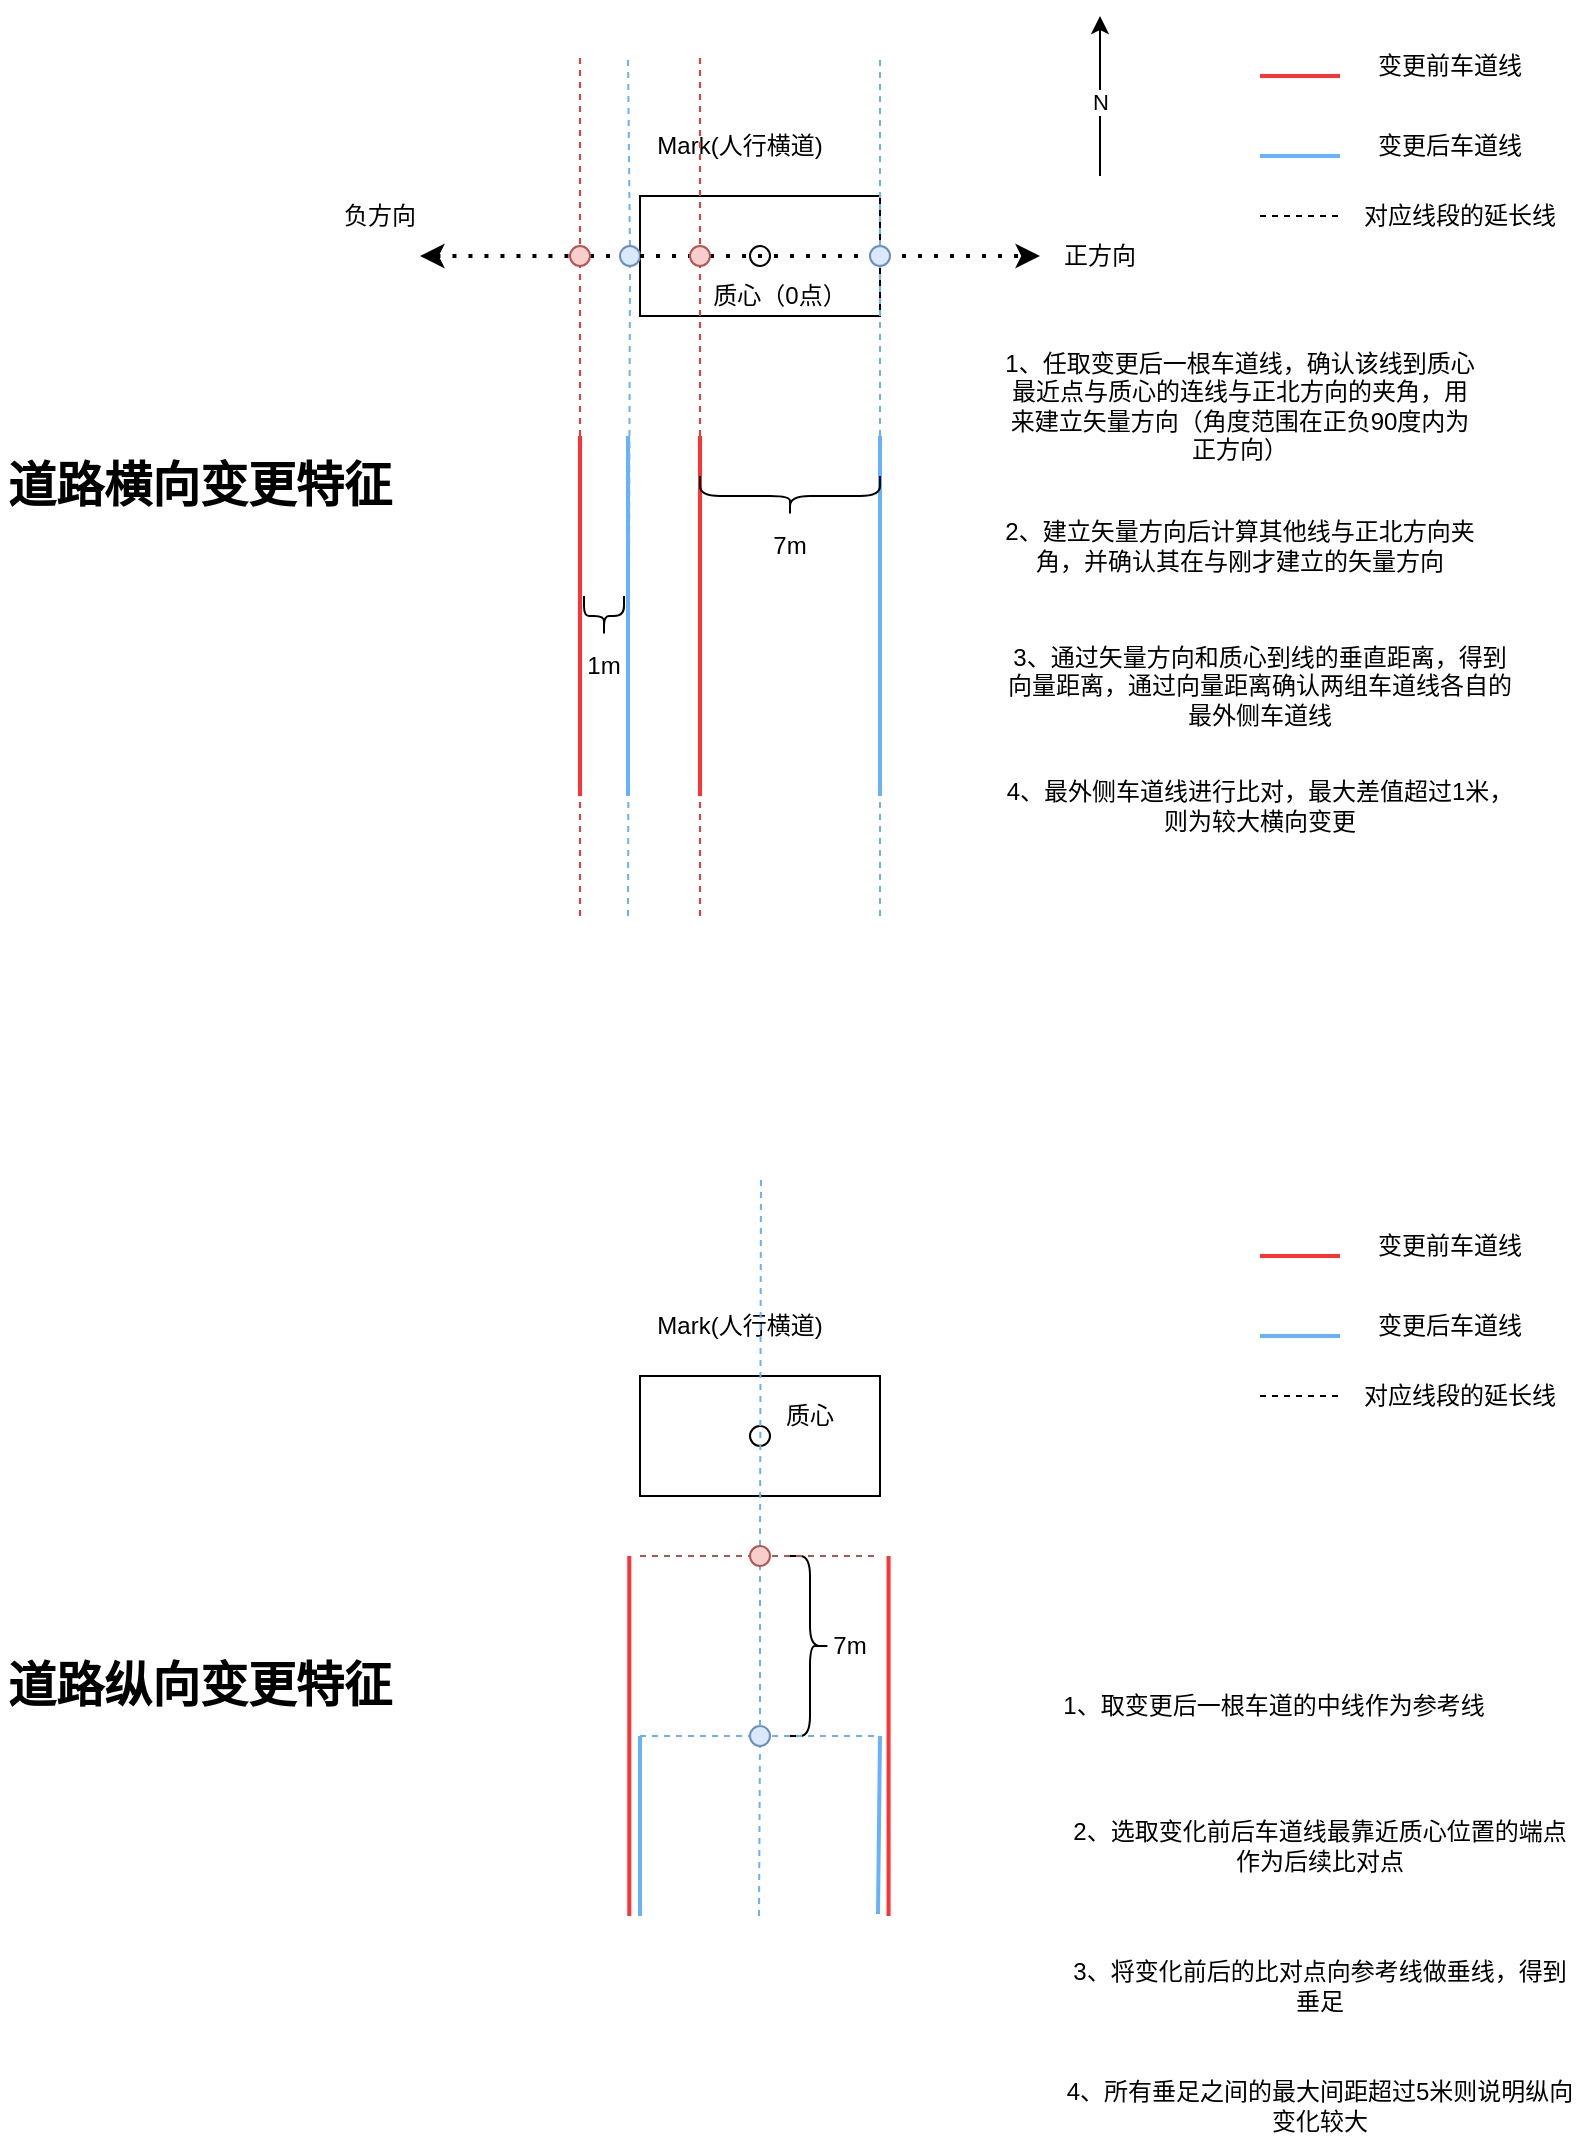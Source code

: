 <mxfile version="22.1.15" type="github">
  <diagram name="第 1 页" id="Mc1BrW1mfo-ztDNVH1h_">
    <mxGraphModel dx="1024" dy="569" grid="1" gridSize="10" guides="1" tooltips="1" connect="1" arrows="1" fold="1" page="1" pageScale="1" pageWidth="827" pageHeight="1169" math="0" shadow="0">
      <root>
        <mxCell id="0" />
        <mxCell id="1" parent="0" />
        <mxCell id="IqBI72seaW1LNSzaQeUF-1" value="" style="endArrow=none;html=1;rounded=0;strokeWidth=2;strokeColor=#FF3333;" edge="1" parent="1">
          <mxGeometry width="50" height="50" relative="1" as="geometry">
            <mxPoint x="340" y="400" as="sourcePoint" />
            <mxPoint x="340" y="220" as="targetPoint" />
          </mxGeometry>
        </mxCell>
        <mxCell id="IqBI72seaW1LNSzaQeUF-2" value="" style="rounded=0;whiteSpace=wrap;html=1;" vertex="1" parent="1">
          <mxGeometry x="370" y="100" width="120" height="60" as="geometry" />
        </mxCell>
        <mxCell id="IqBI72seaW1LNSzaQeUF-3" value="Mark(人行横道)" style="text;html=1;strokeColor=none;fillColor=none;align=center;verticalAlign=middle;whiteSpace=wrap;rounded=0;" vertex="1" parent="1">
          <mxGeometry x="370" y="60" width="100" height="30" as="geometry" />
        </mxCell>
        <mxCell id="IqBI72seaW1LNSzaQeUF-4" value="" style="ellipse;whiteSpace=wrap;html=1;aspect=fixed;" vertex="1" parent="1">
          <mxGeometry x="425" y="125" width="10" height="10" as="geometry" />
        </mxCell>
        <mxCell id="IqBI72seaW1LNSzaQeUF-5" value="质心（0点）" style="text;html=1;strokeColor=none;fillColor=none;align=center;verticalAlign=middle;whiteSpace=wrap;rounded=0;" vertex="1" parent="1">
          <mxGeometry x="405" y="135" width="70" height="30" as="geometry" />
        </mxCell>
        <mxCell id="IqBI72seaW1LNSzaQeUF-6" value="" style="endArrow=none;html=1;rounded=0;strokeWidth=2;strokeColor=#FF3333;" edge="1" parent="1">
          <mxGeometry width="50" height="50" relative="1" as="geometry">
            <mxPoint x="720" y="40" as="sourcePoint" />
            <mxPoint x="680" y="40" as="targetPoint" />
          </mxGeometry>
        </mxCell>
        <mxCell id="IqBI72seaW1LNSzaQeUF-7" value="变更前车道线" style="text;html=1;strokeColor=none;fillColor=none;align=center;verticalAlign=middle;whiteSpace=wrap;rounded=0;" vertex="1" parent="1">
          <mxGeometry x="730" y="20" width="90" height="30" as="geometry" />
        </mxCell>
        <mxCell id="IqBI72seaW1LNSzaQeUF-8" value="" style="endArrow=none;html=1;rounded=0;strokeWidth=2;strokeColor=#66B2FF;" edge="1" parent="1">
          <mxGeometry width="50" height="50" relative="1" as="geometry">
            <mxPoint x="720" y="80" as="sourcePoint" />
            <mxPoint x="680" y="80" as="targetPoint" />
          </mxGeometry>
        </mxCell>
        <mxCell id="IqBI72seaW1LNSzaQeUF-9" value="变更后车道线" style="text;html=1;strokeColor=none;fillColor=none;align=center;verticalAlign=middle;whiteSpace=wrap;rounded=0;" vertex="1" parent="1">
          <mxGeometry x="730" y="60" width="90" height="30" as="geometry" />
        </mxCell>
        <mxCell id="IqBI72seaW1LNSzaQeUF-10" value="" style="endArrow=none;html=1;rounded=0;strokeWidth=2;strokeColor=#FF3333;" edge="1" parent="1">
          <mxGeometry width="50" height="50" relative="1" as="geometry">
            <mxPoint x="400" y="400" as="sourcePoint" />
            <mxPoint x="400" y="220" as="targetPoint" />
          </mxGeometry>
        </mxCell>
        <mxCell id="IqBI72seaW1LNSzaQeUF-11" value="" style="endArrow=none;html=1;rounded=0;strokeWidth=2;strokeColor=#66B2FF;" edge="1" parent="1">
          <mxGeometry width="50" height="50" relative="1" as="geometry">
            <mxPoint x="364" y="400" as="sourcePoint" />
            <mxPoint x="364" y="220" as="targetPoint" />
          </mxGeometry>
        </mxCell>
        <mxCell id="IqBI72seaW1LNSzaQeUF-12" value="" style="endArrow=none;html=1;rounded=0;strokeWidth=2;strokeColor=#66B2FF;" edge="1" parent="1">
          <mxGeometry width="50" height="50" relative="1" as="geometry">
            <mxPoint x="490" y="400" as="sourcePoint" />
            <mxPoint x="490" y="220" as="targetPoint" />
          </mxGeometry>
        </mxCell>
        <mxCell id="IqBI72seaW1LNSzaQeUF-14" value="" style="endArrow=none;dashed=1;html=1;rounded=0;strokeColor=#FF3333;" edge="1" parent="1">
          <mxGeometry width="50" height="50" relative="1" as="geometry">
            <mxPoint x="340" y="460" as="sourcePoint" />
            <mxPoint x="340" y="30" as="targetPoint" />
          </mxGeometry>
        </mxCell>
        <mxCell id="IqBI72seaW1LNSzaQeUF-15" value="" style="endArrow=none;dashed=1;html=1;rounded=0;strokeColor=#FF3333;" edge="1" parent="1">
          <mxGeometry width="50" height="50" relative="1" as="geometry">
            <mxPoint x="400" y="460" as="sourcePoint" />
            <mxPoint x="400" y="30" as="targetPoint" />
          </mxGeometry>
        </mxCell>
        <mxCell id="IqBI72seaW1LNSzaQeUF-16" value="" style="endArrow=none;dashed=1;html=1;rounded=0;" edge="1" parent="1">
          <mxGeometry width="50" height="50" relative="1" as="geometry">
            <mxPoint x="680" y="110" as="sourcePoint" />
            <mxPoint x="720" y="110" as="targetPoint" />
          </mxGeometry>
        </mxCell>
        <mxCell id="IqBI72seaW1LNSzaQeUF-17" value="对应线段的延长线" style="text;html=1;strokeColor=none;fillColor=none;align=center;verticalAlign=middle;whiteSpace=wrap;rounded=0;" vertex="1" parent="1">
          <mxGeometry x="730" y="95" width="100" height="30" as="geometry" />
        </mxCell>
        <mxCell id="IqBI72seaW1LNSzaQeUF-18" value="" style="endArrow=none;dashed=1;html=1;rounded=0;strokeColor=#66B2FF;fontColor=#66B2FF;" edge="1" parent="1" source="IqBI72seaW1LNSzaQeUF-27">
          <mxGeometry width="50" height="50" relative="1" as="geometry">
            <mxPoint x="364" y="460" as="sourcePoint" />
            <mxPoint x="364" y="30" as="targetPoint" />
          </mxGeometry>
        </mxCell>
        <mxCell id="IqBI72seaW1LNSzaQeUF-19" value="" style="endArrow=none;dashed=1;html=1;rounded=0;strokeColor=#66B2FF;fontColor=#66B2FF;" edge="1" parent="1" source="IqBI72seaW1LNSzaQeUF-32">
          <mxGeometry width="50" height="50" relative="1" as="geometry">
            <mxPoint x="490" y="460" as="sourcePoint" />
            <mxPoint x="490" y="30" as="targetPoint" />
          </mxGeometry>
        </mxCell>
        <mxCell id="IqBI72seaW1LNSzaQeUF-21" value="1、任取变更后一根车道线，确认该线到质心最近点与质心的连线与正北方向的夹角，用来建立矢量方向（角度范围在正负90度内为正方向）" style="text;html=1;strokeColor=none;fillColor=none;align=center;verticalAlign=middle;whiteSpace=wrap;rounded=0;" vertex="1" parent="1">
          <mxGeometry x="550" y="190" width="240" height="30" as="geometry" />
        </mxCell>
        <mxCell id="IqBI72seaW1LNSzaQeUF-22" value="2、建立矢量方向后计算其他线与正北方向夹角，并确认其在与刚才建立的矢量方向" style="text;html=1;strokeColor=none;fillColor=none;align=center;verticalAlign=middle;whiteSpace=wrap;rounded=0;" vertex="1" parent="1">
          <mxGeometry x="540" y="260" width="260" height="30" as="geometry" />
        </mxCell>
        <mxCell id="IqBI72seaW1LNSzaQeUF-26" value="" style="endArrow=classic;dashed=1;html=1;dashPattern=1 3;strokeWidth=2;rounded=0;endFill=1;" edge="1" parent="1" source="IqBI72seaW1LNSzaQeUF-30">
          <mxGeometry width="50" height="50" relative="1" as="geometry">
            <mxPoint x="310" y="129.64" as="sourcePoint" />
            <mxPoint x="570" y="130" as="targetPoint" />
          </mxGeometry>
        </mxCell>
        <mxCell id="IqBI72seaW1LNSzaQeUF-28" value="" style="endArrow=none;dashed=1;html=1;rounded=0;strokeColor=#66B2FF;fontColor=#66B2FF;" edge="1" parent="1" target="IqBI72seaW1LNSzaQeUF-27">
          <mxGeometry width="50" height="50" relative="1" as="geometry">
            <mxPoint x="364" y="460" as="sourcePoint" />
            <mxPoint x="364" y="30" as="targetPoint" />
          </mxGeometry>
        </mxCell>
        <mxCell id="IqBI72seaW1LNSzaQeUF-29" value="" style="endArrow=none;dashed=1;html=1;dashPattern=1 3;strokeWidth=2;rounded=0;" edge="1" parent="1" source="IqBI72seaW1LNSzaQeUF-34" target="IqBI72seaW1LNSzaQeUF-27">
          <mxGeometry width="50" height="50" relative="1" as="geometry">
            <mxPoint x="310" y="129.64" as="sourcePoint" />
            <mxPoint x="570" y="130" as="targetPoint" />
          </mxGeometry>
        </mxCell>
        <mxCell id="IqBI72seaW1LNSzaQeUF-27" value="" style="ellipse;whiteSpace=wrap;html=1;aspect=fixed;fillColor=#dae8fc;strokeColor=#6c8ebf;" vertex="1" parent="1">
          <mxGeometry x="360" y="125" width="10" height="10" as="geometry" />
        </mxCell>
        <mxCell id="IqBI72seaW1LNSzaQeUF-31" value="" style="endArrow=none;dashed=1;html=1;dashPattern=1 3;strokeWidth=2;rounded=0;" edge="1" parent="1" source="IqBI72seaW1LNSzaQeUF-27" target="IqBI72seaW1LNSzaQeUF-30">
          <mxGeometry width="50" height="50" relative="1" as="geometry">
            <mxPoint x="370" y="130" as="sourcePoint" />
            <mxPoint x="570" y="130" as="targetPoint" />
          </mxGeometry>
        </mxCell>
        <mxCell id="IqBI72seaW1LNSzaQeUF-30" value="" style="ellipse;whiteSpace=wrap;html=1;aspect=fixed;fillColor=#f8cecc;strokeColor=#b85450;" vertex="1" parent="1">
          <mxGeometry x="395" y="125" width="10" height="10" as="geometry" />
        </mxCell>
        <mxCell id="IqBI72seaW1LNSzaQeUF-33" value="" style="endArrow=none;dashed=1;html=1;rounded=0;strokeColor=#66B2FF;fontColor=#66B2FF;" edge="1" parent="1" target="IqBI72seaW1LNSzaQeUF-32">
          <mxGeometry width="50" height="50" relative="1" as="geometry">
            <mxPoint x="490" y="460" as="sourcePoint" />
            <mxPoint x="490" y="30" as="targetPoint" />
          </mxGeometry>
        </mxCell>
        <mxCell id="IqBI72seaW1LNSzaQeUF-32" value="" style="ellipse;whiteSpace=wrap;html=1;aspect=fixed;fillColor=#dae8fc;strokeColor=#6c8ebf;" vertex="1" parent="1">
          <mxGeometry x="485" y="125" width="10" height="10" as="geometry" />
        </mxCell>
        <mxCell id="IqBI72seaW1LNSzaQeUF-35" value="" style="endArrow=none;dashed=1;html=1;dashPattern=1 3;strokeWidth=2;rounded=0;startArrow=classic;startFill=1;" edge="1" parent="1" target="IqBI72seaW1LNSzaQeUF-34">
          <mxGeometry width="50" height="50" relative="1" as="geometry">
            <mxPoint x="260" y="130" as="sourcePoint" />
            <mxPoint x="360" y="130" as="targetPoint" />
          </mxGeometry>
        </mxCell>
        <mxCell id="IqBI72seaW1LNSzaQeUF-34" value="" style="ellipse;whiteSpace=wrap;html=1;aspect=fixed;fillColor=#f8cecc;strokeColor=#b85450;" vertex="1" parent="1">
          <mxGeometry x="335" y="125" width="10" height="10" as="geometry" />
        </mxCell>
        <mxCell id="IqBI72seaW1LNSzaQeUF-36" value="" style="endArrow=classic;html=1;rounded=0;" edge="1" parent="1">
          <mxGeometry width="50" height="50" relative="1" as="geometry">
            <mxPoint x="600" y="90" as="sourcePoint" />
            <mxPoint x="600" y="10" as="targetPoint" />
          </mxGeometry>
        </mxCell>
        <mxCell id="IqBI72seaW1LNSzaQeUF-37" value="N" style="edgeLabel;html=1;align=center;verticalAlign=middle;resizable=0;points=[];" vertex="1" connectable="0" parent="IqBI72seaW1LNSzaQeUF-36">
          <mxGeometry x="-0.079" relative="1" as="geometry">
            <mxPoint as="offset" />
          </mxGeometry>
        </mxCell>
        <mxCell id="IqBI72seaW1LNSzaQeUF-38" value="正方向" style="text;html=1;strokeColor=none;fillColor=none;align=center;verticalAlign=middle;whiteSpace=wrap;rounded=0;" vertex="1" parent="1">
          <mxGeometry x="570" y="115" width="60" height="30" as="geometry" />
        </mxCell>
        <mxCell id="IqBI72seaW1LNSzaQeUF-39" value="负方向" style="text;html=1;strokeColor=none;fillColor=none;align=center;verticalAlign=middle;whiteSpace=wrap;rounded=0;" vertex="1" parent="1">
          <mxGeometry x="210" y="95" width="60" height="30" as="geometry" />
        </mxCell>
        <mxCell id="IqBI72seaW1LNSzaQeUF-41" value="" style="shape=curlyBracket;whiteSpace=wrap;html=1;rounded=1;flipH=1;labelPosition=right;verticalLabelPosition=middle;align=left;verticalAlign=middle;direction=north;" vertex="1" parent="1">
          <mxGeometry x="400" y="240" width="90" height="20" as="geometry" />
        </mxCell>
        <mxCell id="IqBI72seaW1LNSzaQeUF-42" value="" style="shape=curlyBracket;whiteSpace=wrap;html=1;rounded=1;flipH=1;labelPosition=right;verticalLabelPosition=middle;align=left;verticalAlign=middle;direction=north;" vertex="1" parent="1">
          <mxGeometry x="342" y="300" width="20" height="20" as="geometry" />
        </mxCell>
        <mxCell id="IqBI72seaW1LNSzaQeUF-44" value="3、通过矢量方向和质心到线的垂直距离，得到向量距离，通过向量距离确认两组车道线各自的最外侧车道线" style="text;html=1;strokeColor=none;fillColor=none;align=center;verticalAlign=middle;whiteSpace=wrap;rounded=0;" vertex="1" parent="1">
          <mxGeometry x="550" y="330" width="260" height="30" as="geometry" />
        </mxCell>
        <mxCell id="IqBI72seaW1LNSzaQeUF-45" value="7m" style="text;html=1;strokeColor=none;fillColor=none;align=center;verticalAlign=middle;whiteSpace=wrap;rounded=0;" vertex="1" parent="1">
          <mxGeometry x="415" y="260" width="60" height="30" as="geometry" />
        </mxCell>
        <mxCell id="IqBI72seaW1LNSzaQeUF-46" value="1m" style="text;html=1;strokeColor=none;fillColor=none;align=center;verticalAlign=middle;whiteSpace=wrap;rounded=0;" vertex="1" parent="1">
          <mxGeometry x="322" y="320" width="60" height="30" as="geometry" />
        </mxCell>
        <mxCell id="IqBI72seaW1LNSzaQeUF-47" value="4、最外侧车道线进行比对，最大差值超过1米，则为较大横向变更" style="text;html=1;strokeColor=none;fillColor=none;align=center;verticalAlign=middle;whiteSpace=wrap;rounded=0;" vertex="1" parent="1">
          <mxGeometry x="550" y="390" width="260" height="30" as="geometry" />
        </mxCell>
        <mxCell id="IqBI72seaW1LNSzaQeUF-49" value="&lt;h1 style=&quot;border-color: var(--border-color); text-align: left;&quot;&gt;道路横向变更特征&lt;/h1&gt;" style="text;html=1;strokeColor=none;fillColor=none;align=center;verticalAlign=middle;whiteSpace=wrap;rounded=0;" vertex="1" parent="1">
          <mxGeometry x="50" y="230" width="200" height="30" as="geometry" />
        </mxCell>
        <mxCell id="IqBI72seaW1LNSzaQeUF-50" value="&lt;h1 style=&quot;border-color: var(--border-color); text-align: left;&quot;&gt;道路纵向变更特征&lt;/h1&gt;" style="text;html=1;strokeColor=none;fillColor=none;align=center;verticalAlign=middle;whiteSpace=wrap;rounded=0;" vertex="1" parent="1">
          <mxGeometry x="50" y="830" width="200" height="30" as="geometry" />
        </mxCell>
        <mxCell id="IqBI72seaW1LNSzaQeUF-51" value="" style="rounded=0;whiteSpace=wrap;html=1;" vertex="1" parent="1">
          <mxGeometry x="370" y="690" width="120" height="60" as="geometry" />
        </mxCell>
        <mxCell id="IqBI72seaW1LNSzaQeUF-52" value="Mark(人行横道)" style="text;html=1;strokeColor=none;fillColor=none;align=center;verticalAlign=middle;whiteSpace=wrap;rounded=0;" vertex="1" parent="1">
          <mxGeometry x="370" y="650" width="100" height="30" as="geometry" />
        </mxCell>
        <mxCell id="IqBI72seaW1LNSzaQeUF-53" value="" style="ellipse;whiteSpace=wrap;html=1;aspect=fixed;" vertex="1" parent="1">
          <mxGeometry x="425" y="715" width="10" height="10" as="geometry" />
        </mxCell>
        <mxCell id="IqBI72seaW1LNSzaQeUF-54" value="质心" style="text;html=1;strokeColor=none;fillColor=none;align=center;verticalAlign=middle;whiteSpace=wrap;rounded=0;" vertex="1" parent="1">
          <mxGeometry x="420" y="695" width="70" height="30" as="geometry" />
        </mxCell>
        <mxCell id="IqBI72seaW1LNSzaQeUF-55" value="" style="endArrow=none;html=1;rounded=0;strokeWidth=2;strokeColor=#FF3333;" edge="1" parent="1">
          <mxGeometry width="50" height="50" relative="1" as="geometry">
            <mxPoint x="720" y="630" as="sourcePoint" />
            <mxPoint x="680" y="630" as="targetPoint" />
          </mxGeometry>
        </mxCell>
        <mxCell id="IqBI72seaW1LNSzaQeUF-56" value="变更前车道线" style="text;html=1;strokeColor=none;fillColor=none;align=center;verticalAlign=middle;whiteSpace=wrap;rounded=0;" vertex="1" parent="1">
          <mxGeometry x="730" y="610" width="90" height="30" as="geometry" />
        </mxCell>
        <mxCell id="IqBI72seaW1LNSzaQeUF-57" value="" style="endArrow=none;html=1;rounded=0;strokeWidth=2;strokeColor=#66B2FF;" edge="1" parent="1">
          <mxGeometry width="50" height="50" relative="1" as="geometry">
            <mxPoint x="720" y="670" as="sourcePoint" />
            <mxPoint x="680" y="670" as="targetPoint" />
          </mxGeometry>
        </mxCell>
        <mxCell id="IqBI72seaW1LNSzaQeUF-58" value="变更后车道线" style="text;html=1;strokeColor=none;fillColor=none;align=center;verticalAlign=middle;whiteSpace=wrap;rounded=0;" vertex="1" parent="1">
          <mxGeometry x="730" y="650" width="90" height="30" as="geometry" />
        </mxCell>
        <mxCell id="IqBI72seaW1LNSzaQeUF-59" value="" style="endArrow=none;dashed=1;html=1;rounded=0;" edge="1" parent="1">
          <mxGeometry width="50" height="50" relative="1" as="geometry">
            <mxPoint x="680" y="700" as="sourcePoint" />
            <mxPoint x="720" y="700" as="targetPoint" />
          </mxGeometry>
        </mxCell>
        <mxCell id="IqBI72seaW1LNSzaQeUF-60" value="对应线段的延长线" style="text;html=1;strokeColor=none;fillColor=none;align=center;verticalAlign=middle;whiteSpace=wrap;rounded=0;" vertex="1" parent="1">
          <mxGeometry x="730" y="685" width="100" height="30" as="geometry" />
        </mxCell>
        <mxCell id="IqBI72seaW1LNSzaQeUF-75" value="" style="endArrow=none;html=1;rounded=0;strokeWidth=2;strokeColor=#FF3333;" edge="1" parent="1">
          <mxGeometry width="50" height="50" relative="1" as="geometry">
            <mxPoint x="364.64" y="960" as="sourcePoint" />
            <mxPoint x="364.64" y="780" as="targetPoint" />
          </mxGeometry>
        </mxCell>
        <mxCell id="IqBI72seaW1LNSzaQeUF-76" value="" style="endArrow=none;html=1;rounded=0;strokeWidth=2;strokeColor=#FF3333;" edge="1" parent="1">
          <mxGeometry width="50" height="50" relative="1" as="geometry">
            <mxPoint x="494.29" y="960" as="sourcePoint" />
            <mxPoint x="494.29" y="780" as="targetPoint" />
          </mxGeometry>
        </mxCell>
        <mxCell id="IqBI72seaW1LNSzaQeUF-78" value="" style="endArrow=none;html=1;rounded=0;strokeWidth=2;strokeColor=#66B2FF;" edge="1" parent="1">
          <mxGeometry width="50" height="50" relative="1" as="geometry">
            <mxPoint x="489" y="959" as="sourcePoint" />
            <mxPoint x="490" y="870" as="targetPoint" />
          </mxGeometry>
        </mxCell>
        <mxCell id="IqBI72seaW1LNSzaQeUF-79" value="" style="shape=curlyBracket;whiteSpace=wrap;html=1;rounded=1;flipH=1;labelPosition=right;verticalLabelPosition=middle;align=left;verticalAlign=middle;direction=east;" vertex="1" parent="1">
          <mxGeometry x="445" y="780" width="20" height="90" as="geometry" />
        </mxCell>
        <mxCell id="IqBI72seaW1LNSzaQeUF-81" value="7m" style="text;html=1;strokeColor=none;fillColor=none;align=center;verticalAlign=middle;whiteSpace=wrap;rounded=0;" vertex="1" parent="1">
          <mxGeometry x="445" y="810" width="60" height="30" as="geometry" />
        </mxCell>
        <mxCell id="IqBI72seaW1LNSzaQeUF-86" value="" style="endArrow=none;html=1;rounded=0;strokeWidth=2;strokeColor=#66B2FF;" edge="1" parent="1">
          <mxGeometry width="50" height="50" relative="1" as="geometry">
            <mxPoint x="370" y="960" as="sourcePoint" />
            <mxPoint x="370" y="870" as="targetPoint" />
          </mxGeometry>
        </mxCell>
        <mxCell id="IqBI72seaW1LNSzaQeUF-90" value="" style="endArrow=none;dashed=1;html=1;rounded=0;strokeColor=#66B2FF;fontColor=#66B2FF;" edge="1" parent="1" source="IqBI72seaW1LNSzaQeUF-67">
          <mxGeometry width="50" height="50" relative="1" as="geometry">
            <mxPoint x="429.5" y="960" as="sourcePoint" />
            <mxPoint x="430.5" y="590" as="targetPoint" />
          </mxGeometry>
        </mxCell>
        <mxCell id="IqBI72seaW1LNSzaQeUF-91" value="" style="endArrow=none;dashed=1;html=1;rounded=0;strokeColor=#66B2FF;fontColor=#66B2FF;" edge="1" parent="1">
          <mxGeometry width="50" height="50" relative="1" as="geometry">
            <mxPoint x="370" y="870" as="sourcePoint" />
            <mxPoint x="490" y="870" as="targetPoint" />
          </mxGeometry>
        </mxCell>
        <mxCell id="IqBI72seaW1LNSzaQeUF-92" value="" style="endArrow=none;dashed=1;html=1;rounded=0;strokeColor=#66B2FF;fontColor=#66B2FF;" edge="1" parent="1" target="IqBI72seaW1LNSzaQeUF-68">
          <mxGeometry width="50" height="50" relative="1" as="geometry">
            <mxPoint x="429.5" y="960" as="sourcePoint" />
            <mxPoint x="430.5" y="590" as="targetPoint" />
          </mxGeometry>
        </mxCell>
        <mxCell id="IqBI72seaW1LNSzaQeUF-68" value="" style="ellipse;whiteSpace=wrap;html=1;aspect=fixed;fillColor=#dae8fc;strokeColor=#6c8ebf;" vertex="1" parent="1">
          <mxGeometry x="425" y="865" width="10" height="10" as="geometry" />
        </mxCell>
        <mxCell id="IqBI72seaW1LNSzaQeUF-93" value="" style="endArrow=none;dashed=1;html=1;rounded=0;strokeColor=#b85450;fontColor=#66B2FF;fillColor=#f8cecc;" edge="1" parent="1">
          <mxGeometry width="50" height="50" relative="1" as="geometry">
            <mxPoint x="370" y="780" as="sourcePoint" />
            <mxPoint x="490" y="780" as="targetPoint" />
          </mxGeometry>
        </mxCell>
        <mxCell id="IqBI72seaW1LNSzaQeUF-94" value="" style="endArrow=none;dashed=1;html=1;rounded=0;strokeColor=#66B2FF;fontColor=#66B2FF;" edge="1" parent="1" source="IqBI72seaW1LNSzaQeUF-68" target="IqBI72seaW1LNSzaQeUF-67">
          <mxGeometry width="50" height="50" relative="1" as="geometry">
            <mxPoint x="430" y="865" as="sourcePoint" />
            <mxPoint x="430.5" y="590" as="targetPoint" />
          </mxGeometry>
        </mxCell>
        <mxCell id="IqBI72seaW1LNSzaQeUF-67" value="" style="ellipse;whiteSpace=wrap;html=1;aspect=fixed;fillColor=#f8cecc;strokeColor=#b85450;" vertex="1" parent="1">
          <mxGeometry x="425" y="775" width="10" height="10" as="geometry" />
        </mxCell>
        <mxCell id="IqBI72seaW1LNSzaQeUF-95" value="1、取变更后一根车道的中线作为参考线" style="text;html=1;strokeColor=none;fillColor=none;align=center;verticalAlign=middle;whiteSpace=wrap;rounded=0;" vertex="1" parent="1">
          <mxGeometry x="567" y="840" width="240" height="30" as="geometry" />
        </mxCell>
        <mxCell id="IqBI72seaW1LNSzaQeUF-96" value="2、选取变化前后车道线最靠近质心位置的端点作为后续比对点" style="text;html=1;strokeColor=none;fillColor=none;align=center;verticalAlign=middle;whiteSpace=wrap;rounded=0;" vertex="1" parent="1">
          <mxGeometry x="580" y="910" width="260" height="30" as="geometry" />
        </mxCell>
        <mxCell id="IqBI72seaW1LNSzaQeUF-97" value="3、将变化前后的比对点向参考线做垂线，得到垂足" style="text;html=1;strokeColor=none;fillColor=none;align=center;verticalAlign=middle;whiteSpace=wrap;rounded=0;" vertex="1" parent="1">
          <mxGeometry x="580" y="980" width="260" height="30" as="geometry" />
        </mxCell>
        <mxCell id="IqBI72seaW1LNSzaQeUF-98" value="4、所有垂足之间的最大间距超过5米则说明纵向变化较大" style="text;html=1;strokeColor=none;fillColor=none;align=center;verticalAlign=middle;whiteSpace=wrap;rounded=0;" vertex="1" parent="1">
          <mxGeometry x="580" y="1040" width="260" height="30" as="geometry" />
        </mxCell>
      </root>
    </mxGraphModel>
  </diagram>
</mxfile>
